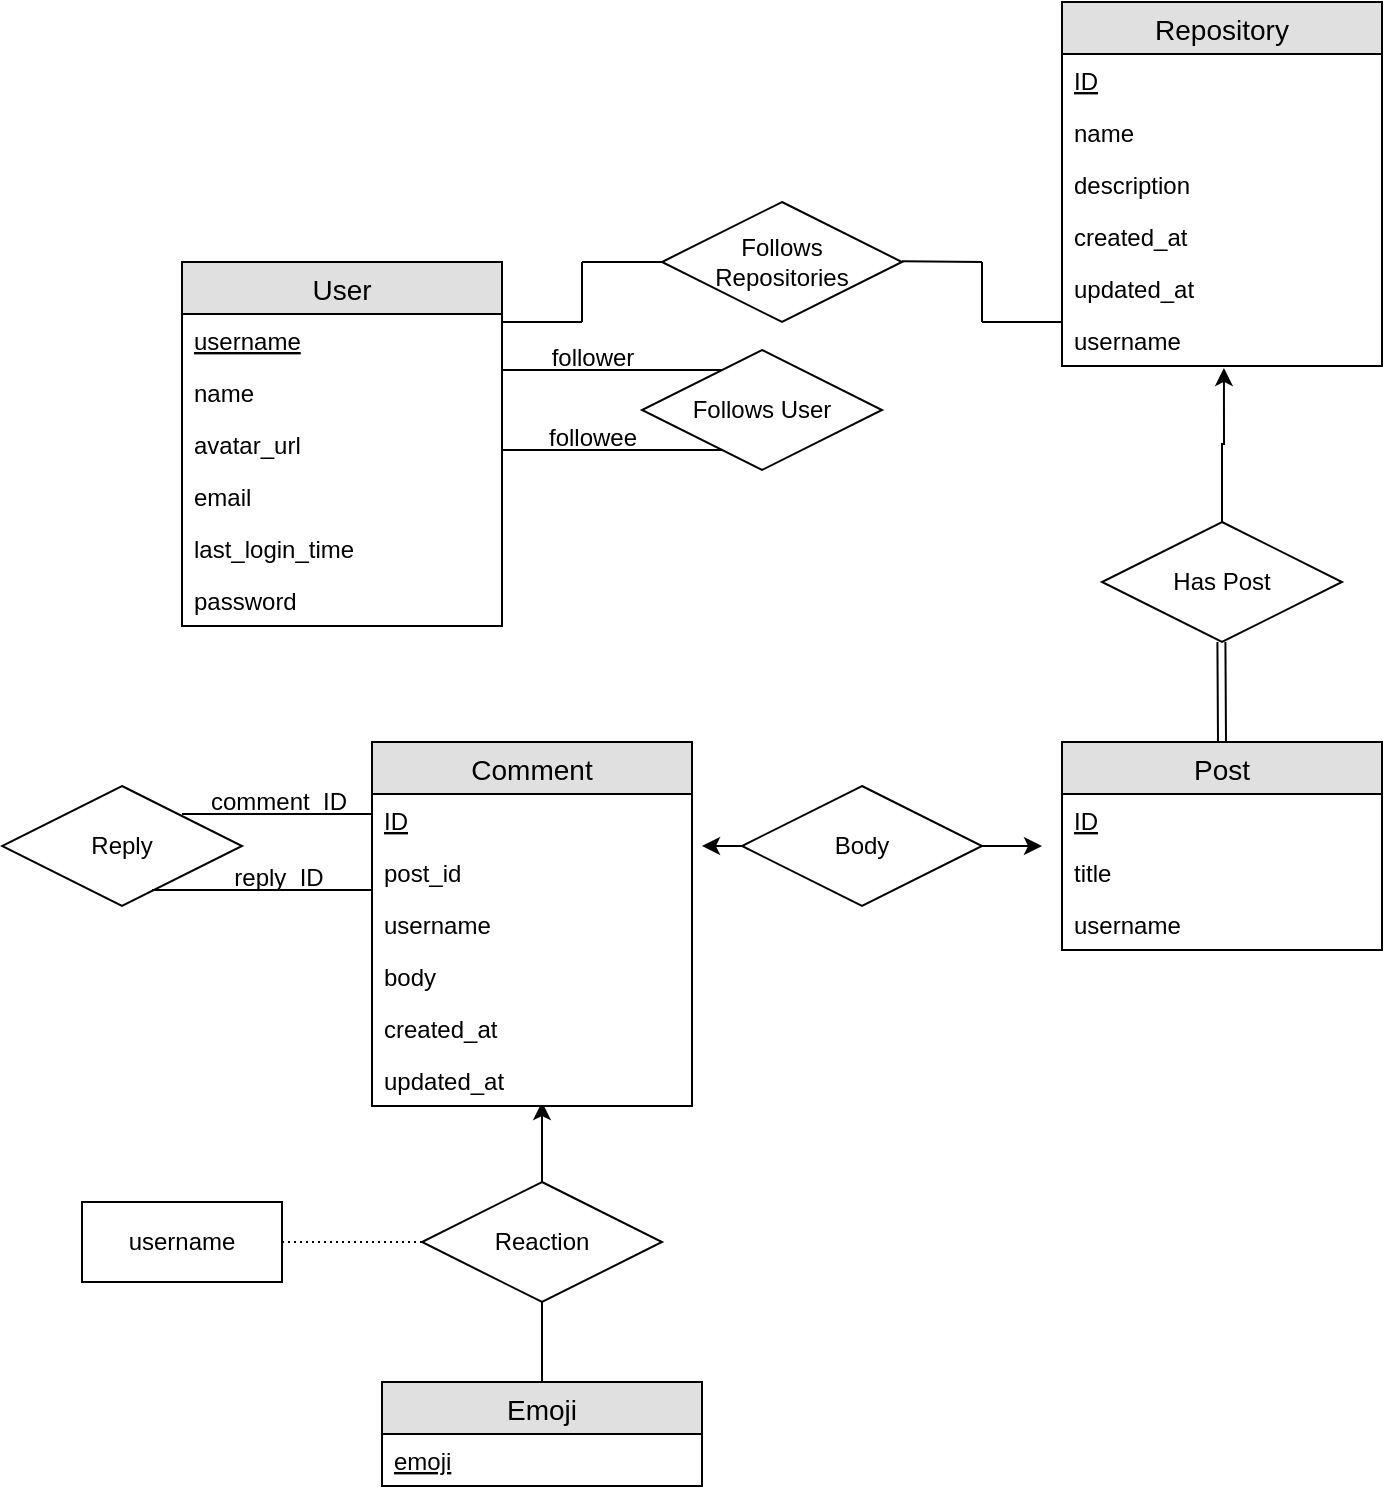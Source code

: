 <mxfile version="12.9.6" type="device"><diagram id="-OBd6vNJXbK18NpUTdxf" name="Page-1"><mxGraphModel dx="954" dy="819" grid="1" gridSize="10" guides="1" tooltips="1" connect="1" arrows="1" fold="1" page="1" pageScale="1" pageWidth="850" pageHeight="1100" math="0" shadow="0"><root><mxCell id="0"/><mxCell id="1" parent="0"/><mxCell id="hPBj0JyTopRc1FPNhInp-5" value="Follows &lt;br&gt;Repositories" style="shape=rhombus;perimeter=rhombusPerimeter;whiteSpace=wrap;html=1;align=center;" parent="1" vertex="1"><mxGeometry x="400" y="240" width="120" height="60" as="geometry"/></mxCell><mxCell id="hPBj0JyTopRc1FPNhInp-9" value="Follows User" style="shape=rhombus;perimeter=rhombusPerimeter;whiteSpace=wrap;html=1;align=center;" parent="1" vertex="1"><mxGeometry x="390" y="314" width="120" height="60" as="geometry"/></mxCell><mxCell id="hPBj0JyTopRc1FPNhInp-10" value="" style="line;strokeWidth=1;fillColor=none;align=left;verticalAlign=middle;spacingTop=-1;spacingLeft=3;spacingRight=3;rotatable=0;labelPosition=right;points=[];portConstraint=eastwest;fontSize=12;" parent="1" vertex="1"><mxGeometry x="320" y="320" width="110" height="8" as="geometry"/></mxCell><mxCell id="hPBj0JyTopRc1FPNhInp-11" value="" style="line;strokeWidth=1;fillColor=none;align=left;verticalAlign=middle;spacingTop=-1;spacingLeft=3;spacingRight=3;rotatable=0;labelPosition=right;points=[];portConstraint=eastwest;fontSize=12;" parent="1" vertex="1"><mxGeometry x="320" y="360" width="110" height="8" as="geometry"/></mxCell><mxCell id="hPBj0JyTopRc1FPNhInp-13" value="" style="endArrow=none;html=1;rounded=0;entryX=0;entryY=0.5;entryDx=0;entryDy=0;" parent="1" target="hPBj0JyTopRc1FPNhInp-5" edge="1"><mxGeometry relative="1" as="geometry"><mxPoint x="360" y="270" as="sourcePoint"/><mxPoint x="390" y="270" as="targetPoint"/></mxGeometry></mxCell><mxCell id="hPBj0JyTopRc1FPNhInp-15" value="" style="endArrow=none;html=1;rounded=0;" parent="1" edge="1"><mxGeometry relative="1" as="geometry"><mxPoint x="360" y="270" as="sourcePoint"/><mxPoint x="360" y="300" as="targetPoint"/></mxGeometry></mxCell><mxCell id="hPBj0JyTopRc1FPNhInp-16" value="" style="endArrow=none;html=1;rounded=0;exitX=1;exitY=0.154;exitDx=0;exitDy=0;exitPerimeter=0;" parent="1" edge="1"><mxGeometry relative="1" as="geometry"><mxPoint x="320" y="300.004" as="sourcePoint"/><mxPoint x="360" y="300" as="targetPoint"/></mxGeometry></mxCell><mxCell id="hPBj0JyTopRc1FPNhInp-21" value="" style="endArrow=none;html=1;rounded=0;" parent="1" edge="1"><mxGeometry relative="1" as="geometry"><mxPoint x="520" y="269.59" as="sourcePoint"/><mxPoint x="560" y="270" as="targetPoint"/></mxGeometry></mxCell><mxCell id="hPBj0JyTopRc1FPNhInp-22" value="" style="endArrow=none;html=1;rounded=0;" parent="1" edge="1"><mxGeometry relative="1" as="geometry"><mxPoint x="560" y="270" as="sourcePoint"/><mxPoint x="560" y="300" as="targetPoint"/></mxGeometry></mxCell><mxCell id="hPBj0JyTopRc1FPNhInp-23" value="" style="endArrow=none;html=1;rounded=0;" parent="1" edge="1"><mxGeometry relative="1" as="geometry"><mxPoint x="560" y="300" as="sourcePoint"/><mxPoint x="600" y="300" as="targetPoint"/></mxGeometry></mxCell><mxCell id="hPBj0JyTopRc1FPNhInp-31" style="edgeStyle=orthogonalEdgeStyle;rounded=0;orthogonalLoop=1;jettySize=auto;html=1;entryX=0.506;entryY=1.038;entryDx=0;entryDy=0;entryPerimeter=0;" parent="1" source="hPBj0JyTopRc1FPNhInp-30" target="hPBj0JyTopRc1FPNhInp-115" edge="1"><mxGeometry relative="1" as="geometry"><mxPoint x="680" y="350" as="targetPoint"/></mxGeometry></mxCell><mxCell id="hPBj0JyTopRc1FPNhInp-30" value="Has Post" style="shape=rhombus;perimeter=rhombusPerimeter;whiteSpace=wrap;html=1;align=center;" parent="1" vertex="1"><mxGeometry x="620" y="400" width="120" height="60" as="geometry"/></mxCell><mxCell id="hPBj0JyTopRc1FPNhInp-100" style="edgeStyle=orthogonalEdgeStyle;rounded=0;orthogonalLoop=1;jettySize=auto;html=1;" parent="1" source="hPBj0JyTopRc1FPNhInp-41" edge="1"><mxGeometry relative="1" as="geometry"><mxPoint x="590" y="562" as="targetPoint"/></mxGeometry></mxCell><mxCell id="hPBj0JyTopRc1FPNhInp-101" style="edgeStyle=orthogonalEdgeStyle;rounded=0;orthogonalLoop=1;jettySize=auto;html=1;" parent="1" source="hPBj0JyTopRc1FPNhInp-41" edge="1"><mxGeometry relative="1" as="geometry"><mxPoint x="420" y="562" as="targetPoint"/></mxGeometry></mxCell><mxCell id="hPBj0JyTopRc1FPNhInp-41" value="Body" style="shape=rhombus;perimeter=rhombusPerimeter;whiteSpace=wrap;html=1;align=center;" parent="1" vertex="1"><mxGeometry x="440" y="532" width="120" height="60" as="geometry"/></mxCell><mxCell id="hPBj0JyTopRc1FPNhInp-59" style="edgeStyle=orthogonalEdgeStyle;rounded=0;orthogonalLoop=1;jettySize=auto;html=1;" parent="1" source="hPBj0JyTopRc1FPNhInp-58" edge="1"><mxGeometry relative="1" as="geometry"><mxPoint x="340" y="690" as="targetPoint"/></mxGeometry></mxCell><mxCell id="hPBj0JyTopRc1FPNhInp-58" value="Reaction" style="shape=rhombus;perimeter=rhombusPerimeter;whiteSpace=wrap;html=1;align=center;" parent="1" vertex="1"><mxGeometry x="280" y="730" width="120" height="60" as="geometry"/></mxCell><mxCell id="hPBj0JyTopRc1FPNhInp-63" value="" style="endArrow=none;html=1;rounded=0;dashed=1;dashPattern=1 2;" parent="1" source="hPBj0JyTopRc1FPNhInp-65" edge="1"><mxGeometry relative="1" as="geometry"><mxPoint x="120" y="760" as="sourcePoint"/><mxPoint x="280" y="760" as="targetPoint"/></mxGeometry></mxCell><mxCell id="hPBj0JyTopRc1FPNhInp-64" value="" style="resizable=0;html=1;align=right;verticalAlign=bottom;" parent="hPBj0JyTopRc1FPNhInp-63" connectable="0" vertex="1"><mxGeometry x="1" relative="1" as="geometry"/></mxCell><mxCell id="hPBj0JyTopRc1FPNhInp-65" value="username" style="whiteSpace=wrap;html=1;align=center;" parent="1" vertex="1"><mxGeometry x="110" y="740" width="100" height="40" as="geometry"/></mxCell><mxCell id="hPBj0JyTopRc1FPNhInp-73" value="follower" style="text;html=1;align=center;verticalAlign=middle;resizable=0;points=[];autosize=1;" parent="1" vertex="1"><mxGeometry x="335" y="308" width="60" height="20" as="geometry"/></mxCell><mxCell id="hPBj0JyTopRc1FPNhInp-74" value="followee" style="text;html=1;align=center;verticalAlign=middle;resizable=0;points=[];autosize=1;" parent="1" vertex="1"><mxGeometry x="335" y="348" width="60" height="20" as="geometry"/></mxCell><mxCell id="hPBj0JyTopRc1FPNhInp-83" value="" style="endArrow=none;html=1;rounded=0;entryX=0.5;entryY=1;entryDx=0;entryDy=0;exitX=0.5;exitY=0;exitDx=0;exitDy=0;" parent="1" source="hPBj0JyTopRc1FPNhInp-54" target="hPBj0JyTopRc1FPNhInp-58" edge="1"><mxGeometry relative="1" as="geometry"><mxPoint x="280" y="825" as="sourcePoint"/><mxPoint x="270" y="780" as="targetPoint"/></mxGeometry></mxCell><mxCell id="hPBj0JyTopRc1FPNhInp-84" value="" style="shape=link;html=1;rounded=0;exitX=0.5;exitY=0;exitDx=0;exitDy=0;" parent="1" source="hPBj0JyTopRc1FPNhInp-24" edge="1"><mxGeometry relative="1" as="geometry"><mxPoint x="679.71" y="500" as="sourcePoint"/><mxPoint x="679.71" y="460" as="targetPoint"/></mxGeometry></mxCell><mxCell id="hPBj0JyTopRc1FPNhInp-1" value="User" style="swimlane;fontStyle=0;childLayout=stackLayout;horizontal=1;startSize=26;fillColor=#e0e0e0;horizontalStack=0;resizeParent=1;resizeParentMax=0;resizeLast=0;collapsible=1;marginBottom=0;swimlaneFillColor=#ffffff;align=center;fontSize=14;" parent="1" vertex="1"><mxGeometry x="160" y="270" width="160" height="182" as="geometry"/></mxCell><mxCell id="hPBj0JyTopRc1FPNhInp-90" value="username" style="text;strokeColor=none;fillColor=none;spacingLeft=4;spacingRight=4;overflow=hidden;rotatable=0;points=[[0,0.5],[1,0.5]];portConstraint=eastwest;fontSize=12;fontStyle=4" parent="hPBj0JyTopRc1FPNhInp-1" vertex="1"><mxGeometry y="26" width="160" height="26" as="geometry"/></mxCell><mxCell id="hPBj0JyTopRc1FPNhInp-70" value="name" style="text;strokeColor=none;fillColor=none;spacingLeft=4;spacingRight=4;overflow=hidden;rotatable=0;points=[[0,0.5],[1,0.5]];portConstraint=eastwest;fontSize=12;" parent="hPBj0JyTopRc1FPNhInp-1" vertex="1"><mxGeometry y="52" width="160" height="26" as="geometry"/></mxCell><mxCell id="hPBj0JyTopRc1FPNhInp-3" value="avatar_url" style="text;strokeColor=none;fillColor=none;spacingLeft=4;spacingRight=4;overflow=hidden;rotatable=0;points=[[0,0.5],[1,0.5]];portConstraint=eastwest;fontSize=12;" parent="hPBj0JyTopRc1FPNhInp-1" vertex="1"><mxGeometry y="78" width="160" height="26" as="geometry"/></mxCell><mxCell id="hPBj0JyTopRc1FPNhInp-4" value="email" style="text;strokeColor=none;fillColor=none;spacingLeft=4;spacingRight=4;overflow=hidden;rotatable=0;points=[[0,0.5],[1,0.5]];portConstraint=eastwest;fontSize=12;" parent="hPBj0JyTopRc1FPNhInp-1" vertex="1"><mxGeometry y="104" width="160" height="26" as="geometry"/></mxCell><mxCell id="hPBj0JyTopRc1FPNhInp-114" value="last_login_time" style="text;strokeColor=none;fillColor=none;spacingLeft=4;spacingRight=4;overflow=hidden;rotatable=0;points=[[0,0.5],[1,0.5]];portConstraint=eastwest;fontSize=12;" parent="hPBj0JyTopRc1FPNhInp-1" vertex="1"><mxGeometry y="130" width="160" height="26" as="geometry"/></mxCell><mxCell id="k9WcZGVzwI7hTksPtyKr-1" value="password" style="text;strokeColor=none;fillColor=none;spacingLeft=4;spacingRight=4;overflow=hidden;rotatable=0;points=[[0,0.5],[1,0.5]];portConstraint=eastwest;fontSize=12;" vertex="1" parent="hPBj0JyTopRc1FPNhInp-1"><mxGeometry y="156" width="160" height="26" as="geometry"/></mxCell><mxCell id="hPBj0JyTopRc1FPNhInp-24" value="Post" style="swimlane;fontStyle=0;childLayout=stackLayout;horizontal=1;startSize=26;fillColor=#e0e0e0;horizontalStack=0;resizeParent=1;resizeParentMax=0;resizeLast=0;collapsible=1;marginBottom=0;swimlaneFillColor=#ffffff;align=center;fontSize=14;" parent="1" vertex="1"><mxGeometry x="600" y="510" width="160" height="104" as="geometry"/></mxCell><mxCell id="hPBj0JyTopRc1FPNhInp-25" value="ID" style="text;strokeColor=none;fillColor=none;spacingLeft=4;spacingRight=4;overflow=hidden;rotatable=0;points=[[0,0.5],[1,0.5]];portConstraint=eastwest;fontSize=12;fontStyle=4" parent="hPBj0JyTopRc1FPNhInp-24" vertex="1"><mxGeometry y="26" width="160" height="26" as="geometry"/></mxCell><mxCell id="hPBj0JyTopRc1FPNhInp-97" value="title" style="text;strokeColor=none;fillColor=none;spacingLeft=4;spacingRight=4;overflow=hidden;rotatable=0;points=[[0,0.5],[1,0.5]];portConstraint=eastwest;fontSize=12;" parent="hPBj0JyTopRc1FPNhInp-24" vertex="1"><mxGeometry y="52" width="160" height="26" as="geometry"/></mxCell><mxCell id="hPBj0JyTopRc1FPNhInp-110" value="username" style="text;strokeColor=none;fillColor=none;spacingLeft=4;spacingRight=4;overflow=hidden;rotatable=0;points=[[0,0.5],[1,0.5]];portConstraint=eastwest;fontSize=12;" parent="hPBj0JyTopRc1FPNhInp-24" vertex="1"><mxGeometry y="78" width="160" height="26" as="geometry"/></mxCell><mxCell id="hPBj0JyTopRc1FPNhInp-33" value="Comment" style="swimlane;fontStyle=0;childLayout=stackLayout;horizontal=1;startSize=26;fillColor=#e0e0e0;horizontalStack=0;resizeParent=1;resizeParentMax=0;resizeLast=0;collapsible=1;marginBottom=0;swimlaneFillColor=#ffffff;align=center;fontSize=14;" parent="1" vertex="1"><mxGeometry x="255" y="510" width="160" height="182" as="geometry"/></mxCell><mxCell id="hPBj0JyTopRc1FPNhInp-34" value="ID" style="text;strokeColor=none;fillColor=none;spacingLeft=4;spacingRight=4;overflow=hidden;rotatable=0;points=[[0,0.5],[1,0.5]];portConstraint=eastwest;fontSize=12;fontStyle=4" parent="hPBj0JyTopRc1FPNhInp-33" vertex="1"><mxGeometry y="26" width="160" height="26" as="geometry"/></mxCell><mxCell id="xwi763ucqA97qXMkoWyd-5" value="post_id" style="text;strokeColor=none;fillColor=none;spacingLeft=4;spacingRight=4;overflow=hidden;rotatable=0;points=[[0,0.5],[1,0.5]];portConstraint=eastwest;fontSize=12;" parent="hPBj0JyTopRc1FPNhInp-33" vertex="1"><mxGeometry y="52" width="160" height="26" as="geometry"/></mxCell><mxCell id="hPBj0JyTopRc1FPNhInp-35" value="username" style="text;strokeColor=none;fillColor=none;spacingLeft=4;spacingRight=4;overflow=hidden;rotatable=0;points=[[0,0.5],[1,0.5]];portConstraint=eastwest;fontSize=12;" parent="hPBj0JyTopRc1FPNhInp-33" vertex="1"><mxGeometry y="78" width="160" height="26" as="geometry"/></mxCell><mxCell id="hPBj0JyTopRc1FPNhInp-80" value="body" style="text;strokeColor=none;fillColor=none;spacingLeft=4;spacingRight=4;overflow=hidden;rotatable=0;points=[[0,0.5],[1,0.5]];portConstraint=eastwest;fontSize=12;" parent="hPBj0JyTopRc1FPNhInp-33" vertex="1"><mxGeometry y="104" width="160" height="26" as="geometry"/></mxCell><mxCell id="hPBj0JyTopRc1FPNhInp-105" value="created_at" style="text;strokeColor=none;fillColor=none;spacingLeft=4;spacingRight=4;overflow=hidden;rotatable=0;points=[[0,0.5],[1,0.5]];portConstraint=eastwest;fontSize=12;" parent="hPBj0JyTopRc1FPNhInp-33" vertex="1"><mxGeometry y="130" width="160" height="26" as="geometry"/></mxCell><mxCell id="hPBj0JyTopRc1FPNhInp-106" value="updated_at" style="text;strokeColor=none;fillColor=none;spacingLeft=4;spacingRight=4;overflow=hidden;rotatable=0;points=[[0,0.5],[1,0.5]];portConstraint=eastwest;fontSize=12;" parent="hPBj0JyTopRc1FPNhInp-33" vertex="1"><mxGeometry y="156" width="160" height="26" as="geometry"/></mxCell><mxCell id="hPBj0JyTopRc1FPNhInp-17" value="Repository" style="swimlane;fontStyle=0;childLayout=stackLayout;horizontal=1;startSize=26;fillColor=#e0e0e0;horizontalStack=0;resizeParent=1;resizeParentMax=0;resizeLast=0;collapsible=1;marginBottom=0;swimlaneFillColor=#ffffff;align=center;fontSize=14;" parent="1" vertex="1"><mxGeometry x="600" y="140" width="160" height="182" as="geometry"/></mxCell><mxCell id="hPBj0JyTopRc1FPNhInp-18" value="ID" style="text;strokeColor=none;fillColor=none;spacingLeft=4;spacingRight=4;overflow=hidden;rotatable=0;points=[[0,0.5],[1,0.5]];portConstraint=eastwest;fontSize=12;fontStyle=4" parent="hPBj0JyTopRc1FPNhInp-17" vertex="1"><mxGeometry y="26" width="160" height="26" as="geometry"/></mxCell><mxCell id="hPBj0JyTopRc1FPNhInp-71" value="name" style="text;strokeColor=none;fillColor=none;spacingLeft=4;spacingRight=4;overflow=hidden;rotatable=0;points=[[0,0.5],[1,0.5]];portConstraint=eastwest;fontSize=12;" parent="hPBj0JyTopRc1FPNhInp-17" vertex="1"><mxGeometry y="52" width="160" height="26" as="geometry"/></mxCell><mxCell id="hPBj0JyTopRc1FPNhInp-93" value="description" style="text;strokeColor=none;fillColor=none;spacingLeft=4;spacingRight=4;overflow=hidden;rotatable=0;points=[[0,0.5],[1,0.5]];portConstraint=eastwest;fontSize=12;" parent="hPBj0JyTopRc1FPNhInp-17" vertex="1"><mxGeometry y="78" width="160" height="26" as="geometry"/></mxCell><mxCell id="hPBj0JyTopRc1FPNhInp-91" value="created_at" style="text;strokeColor=none;fillColor=none;spacingLeft=4;spacingRight=4;overflow=hidden;rotatable=0;points=[[0,0.5],[1,0.5]];portConstraint=eastwest;fontSize=12;" parent="hPBj0JyTopRc1FPNhInp-17" vertex="1"><mxGeometry y="104" width="160" height="26" as="geometry"/></mxCell><mxCell id="hPBj0JyTopRc1FPNhInp-92" value="updated_at" style="text;strokeColor=none;fillColor=none;spacingLeft=4;spacingRight=4;overflow=hidden;rotatable=0;points=[[0,0.5],[1,0.5]];portConstraint=eastwest;fontSize=12;" parent="hPBj0JyTopRc1FPNhInp-17" vertex="1"><mxGeometry y="130" width="160" height="26" as="geometry"/></mxCell><mxCell id="hPBj0JyTopRc1FPNhInp-115" value="username" style="text;strokeColor=none;fillColor=none;spacingLeft=4;spacingRight=4;overflow=hidden;rotatable=0;points=[[0,0.5],[1,0.5]];portConstraint=eastwest;fontSize=12;" parent="hPBj0JyTopRc1FPNhInp-17" vertex="1"><mxGeometry y="156" width="160" height="26" as="geometry"/></mxCell><mxCell id="hPBj0JyTopRc1FPNhInp-54" value="Emoji" style="swimlane;fontStyle=0;childLayout=stackLayout;horizontal=1;startSize=26;fillColor=#e0e0e0;horizontalStack=0;resizeParent=1;resizeParentMax=0;resizeLast=0;collapsible=1;marginBottom=0;swimlaneFillColor=#ffffff;align=center;fontSize=14;" parent="1" vertex="1"><mxGeometry x="260" y="830" width="160" height="52" as="geometry"/></mxCell><mxCell id="hPBj0JyTopRc1FPNhInp-55" value="emoji" style="text;strokeColor=none;fillColor=none;spacingLeft=4;spacingRight=4;overflow=hidden;rotatable=0;points=[[0,0.5],[1,0.5]];portConstraint=eastwest;fontSize=12;fontStyle=4" parent="hPBj0JyTopRc1FPNhInp-54" vertex="1"><mxGeometry y="26" width="160" height="26" as="geometry"/></mxCell><mxCell id="k9WcZGVzwI7hTksPtyKr-2" value="Reply" style="shape=rhombus;perimeter=rhombusPerimeter;whiteSpace=wrap;html=1;align=center;" vertex="1" parent="1"><mxGeometry x="70" y="532" width="120" height="60" as="geometry"/></mxCell><mxCell id="k9WcZGVzwI7hTksPtyKr-5" value="" style="line;strokeWidth=1;fillColor=none;align=left;verticalAlign=middle;spacingTop=-1;spacingLeft=3;spacingRight=3;rotatable=0;labelPosition=right;points=[];portConstraint=eastwest;fontSize=12;" vertex="1" parent="1"><mxGeometry x="160" y="542" width="95" height="8" as="geometry"/></mxCell><mxCell id="k9WcZGVzwI7hTksPtyKr-6" value="" style="line;strokeWidth=1;fillColor=none;align=left;verticalAlign=middle;spacingTop=-1;spacingLeft=3;spacingRight=3;rotatable=0;labelPosition=right;points=[];portConstraint=eastwest;fontSize=12;" vertex="1" parent="1"><mxGeometry x="145" y="580" width="110" height="8" as="geometry"/></mxCell><mxCell id="k9WcZGVzwI7hTksPtyKr-7" value="comment_ID" style="text;html=1;align=center;verticalAlign=middle;resizable=0;points=[];autosize=1;" vertex="1" parent="1"><mxGeometry x="167.5" y="530" width="80" height="20" as="geometry"/></mxCell><mxCell id="k9WcZGVzwI7hTksPtyKr-8" value="reply_ID" style="text;html=1;align=center;verticalAlign=middle;resizable=0;points=[];autosize=1;" vertex="1" parent="1"><mxGeometry x="177.5" y="568" width="60" height="20" as="geometry"/></mxCell></root></mxGraphModel></diagram></mxfile>